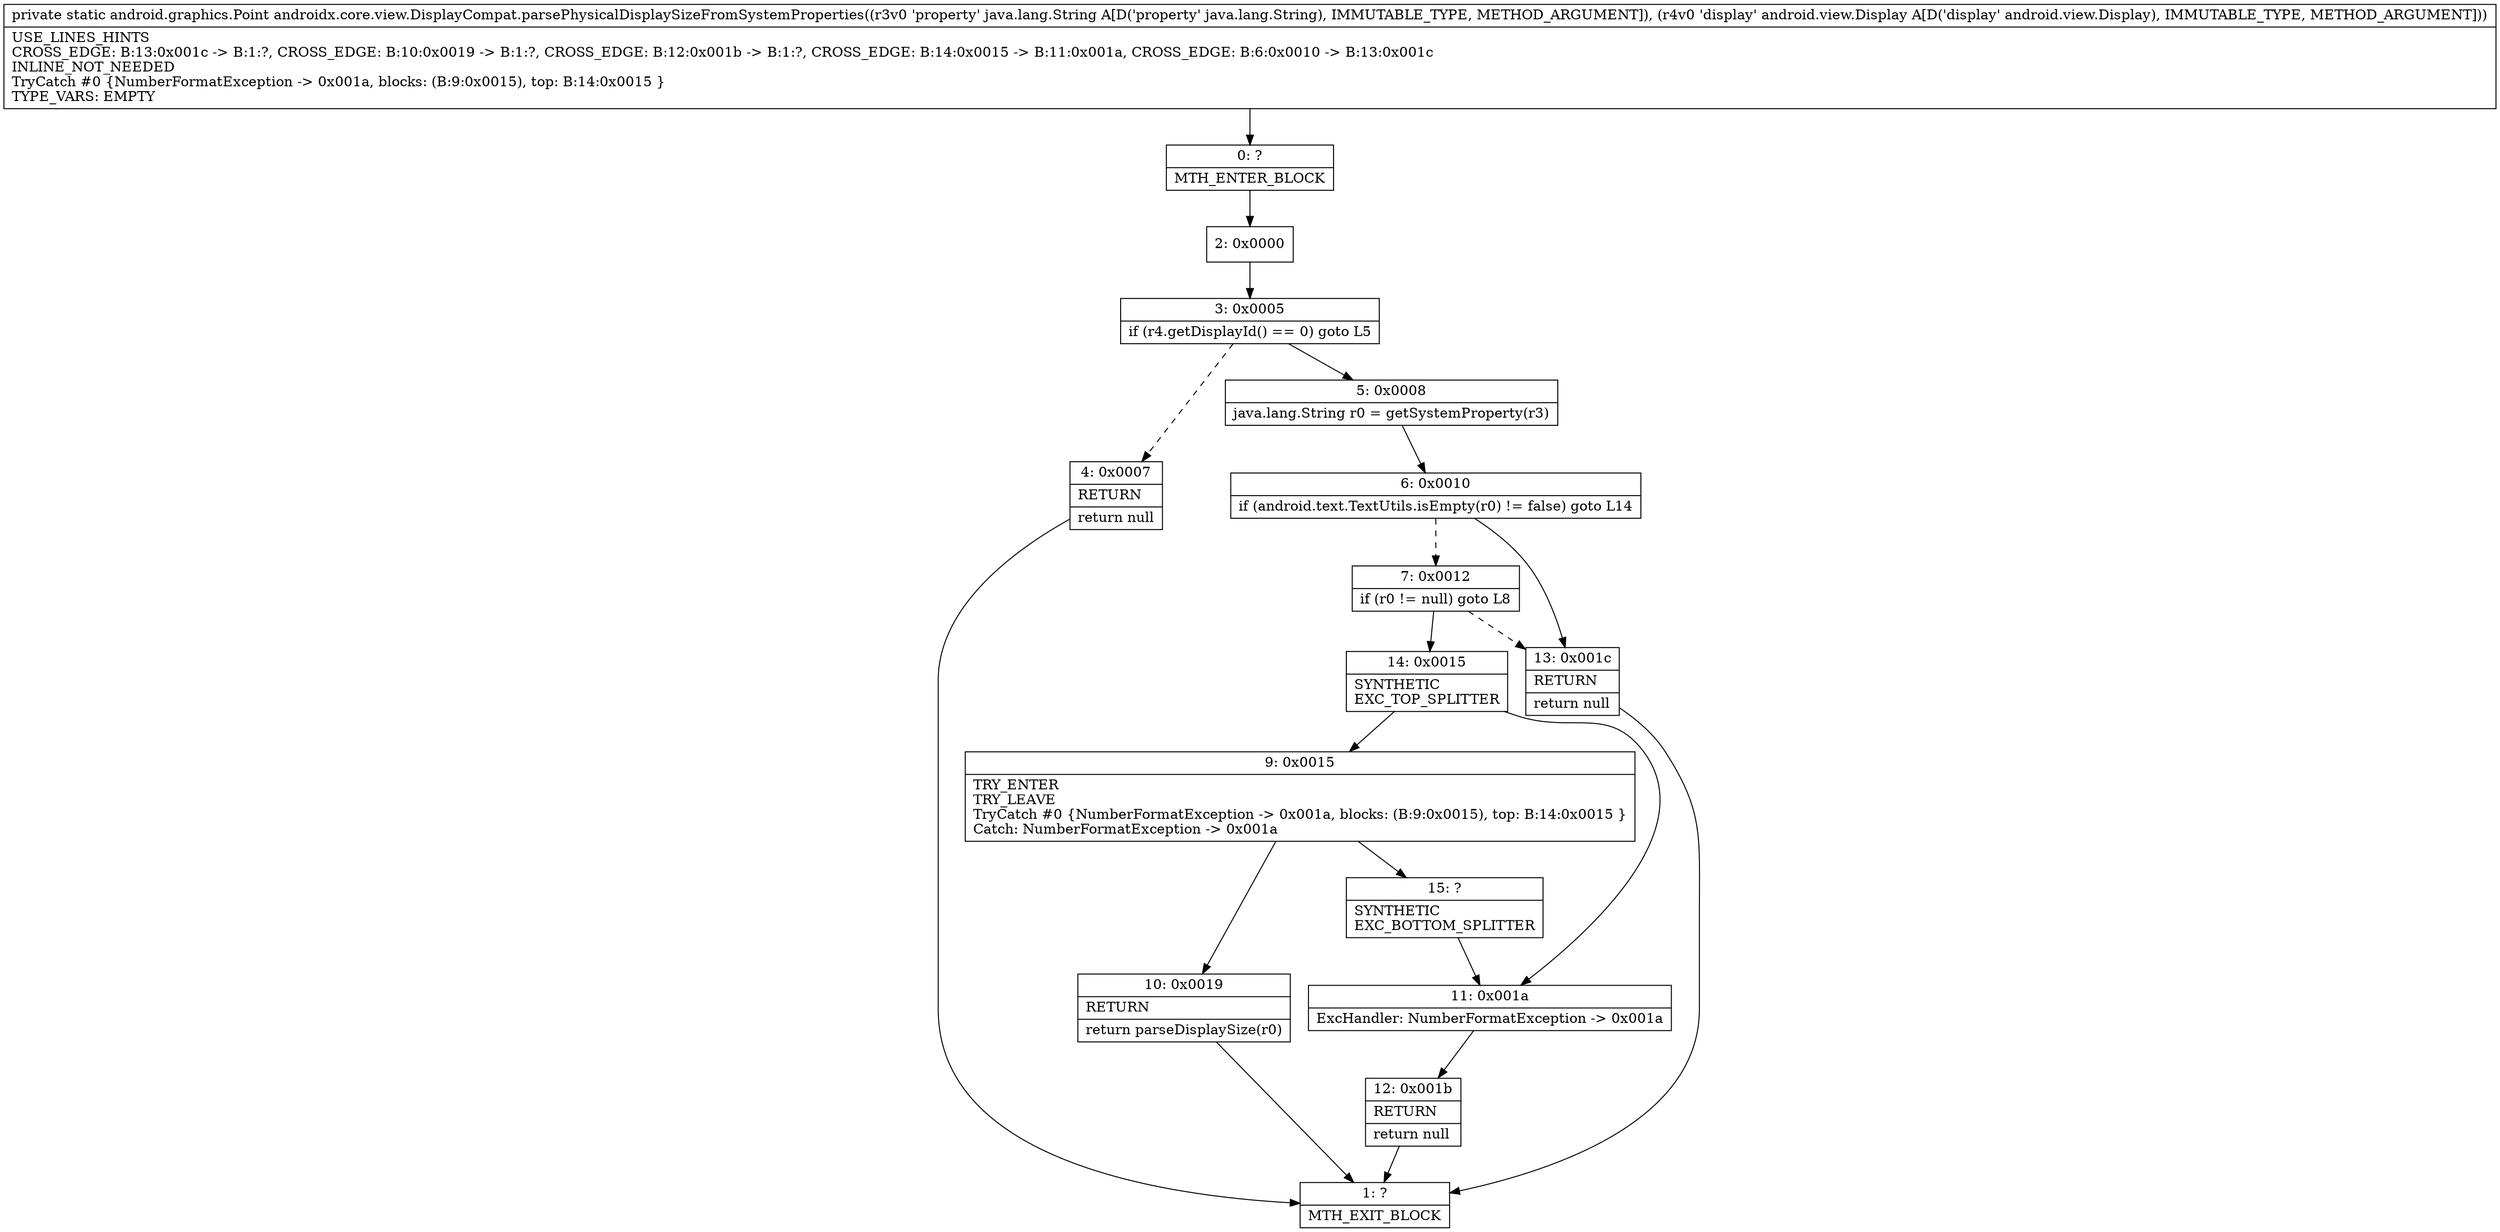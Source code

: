 digraph "CFG forandroidx.core.view.DisplayCompat.parsePhysicalDisplaySizeFromSystemProperties(Ljava\/lang\/String;Landroid\/view\/Display;)Landroid\/graphics\/Point;" {
Node_0 [shape=record,label="{0\:\ ?|MTH_ENTER_BLOCK\l}"];
Node_2 [shape=record,label="{2\:\ 0x0000}"];
Node_3 [shape=record,label="{3\:\ 0x0005|if (r4.getDisplayId() == 0) goto L5\l}"];
Node_4 [shape=record,label="{4\:\ 0x0007|RETURN\l|return null\l}"];
Node_1 [shape=record,label="{1\:\ ?|MTH_EXIT_BLOCK\l}"];
Node_5 [shape=record,label="{5\:\ 0x0008|java.lang.String r0 = getSystemProperty(r3)\l}"];
Node_6 [shape=record,label="{6\:\ 0x0010|if (android.text.TextUtils.isEmpty(r0) != false) goto L14\l}"];
Node_7 [shape=record,label="{7\:\ 0x0012|if (r0 != null) goto L8\l}"];
Node_14 [shape=record,label="{14\:\ 0x0015|SYNTHETIC\lEXC_TOP_SPLITTER\l}"];
Node_9 [shape=record,label="{9\:\ 0x0015|TRY_ENTER\lTRY_LEAVE\lTryCatch #0 \{NumberFormatException \-\> 0x001a, blocks: (B:9:0x0015), top: B:14:0x0015 \}\lCatch: NumberFormatException \-\> 0x001a\l}"];
Node_10 [shape=record,label="{10\:\ 0x0019|RETURN\l|return parseDisplaySize(r0)\l}"];
Node_15 [shape=record,label="{15\:\ ?|SYNTHETIC\lEXC_BOTTOM_SPLITTER\l}"];
Node_11 [shape=record,label="{11\:\ 0x001a|ExcHandler: NumberFormatException \-\> 0x001a\l}"];
Node_12 [shape=record,label="{12\:\ 0x001b|RETURN\l|return null\l}"];
Node_13 [shape=record,label="{13\:\ 0x001c|RETURN\l|return null\l}"];
MethodNode[shape=record,label="{private static android.graphics.Point androidx.core.view.DisplayCompat.parsePhysicalDisplaySizeFromSystemProperties((r3v0 'property' java.lang.String A[D('property' java.lang.String), IMMUTABLE_TYPE, METHOD_ARGUMENT]), (r4v0 'display' android.view.Display A[D('display' android.view.Display), IMMUTABLE_TYPE, METHOD_ARGUMENT]))  | USE_LINES_HINTS\lCROSS_EDGE: B:13:0x001c \-\> B:1:?, CROSS_EDGE: B:10:0x0019 \-\> B:1:?, CROSS_EDGE: B:12:0x001b \-\> B:1:?, CROSS_EDGE: B:14:0x0015 \-\> B:11:0x001a, CROSS_EDGE: B:6:0x0010 \-\> B:13:0x001c\lINLINE_NOT_NEEDED\lTryCatch #0 \{NumberFormatException \-\> 0x001a, blocks: (B:9:0x0015), top: B:14:0x0015 \}\lTYPE_VARS: EMPTY\l}"];
MethodNode -> Node_0;Node_0 -> Node_2;
Node_2 -> Node_3;
Node_3 -> Node_4[style=dashed];
Node_3 -> Node_5;
Node_4 -> Node_1;
Node_5 -> Node_6;
Node_6 -> Node_7[style=dashed];
Node_6 -> Node_13;
Node_7 -> Node_13[style=dashed];
Node_7 -> Node_14;
Node_14 -> Node_9;
Node_14 -> Node_11;
Node_9 -> Node_10;
Node_9 -> Node_15;
Node_10 -> Node_1;
Node_15 -> Node_11;
Node_11 -> Node_12;
Node_12 -> Node_1;
Node_13 -> Node_1;
}


